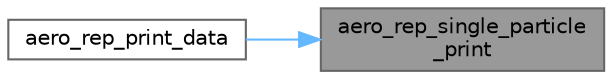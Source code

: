 digraph "aero_rep_single_particle_print"
{
 // LATEX_PDF_SIZE
  bgcolor="transparent";
  edge [fontname=Helvetica,fontsize=10,labelfontname=Helvetica,labelfontsize=10];
  node [fontname=Helvetica,fontsize=10,shape=box,height=0.2,width=0.4];
  rankdir="RL";
  Node1 [label="aero_rep_single_particle\l_print",height=0.2,width=0.4,color="gray40", fillcolor="grey60", style="filled", fontcolor="black",tooltip="Print the Single Particle reaction parameters."];
  Node1 -> Node2 [dir="back",color="steelblue1",style="solid"];
  Node2 [label="aero_rep_print_data",height=0.2,width=0.4,color="grey40", fillcolor="white", style="filled",URL="$aero__rep__solver_8c.html#a30423679f8e93388b9c18043254585cd",tooltip="Print the aerosol representation data."];
}
